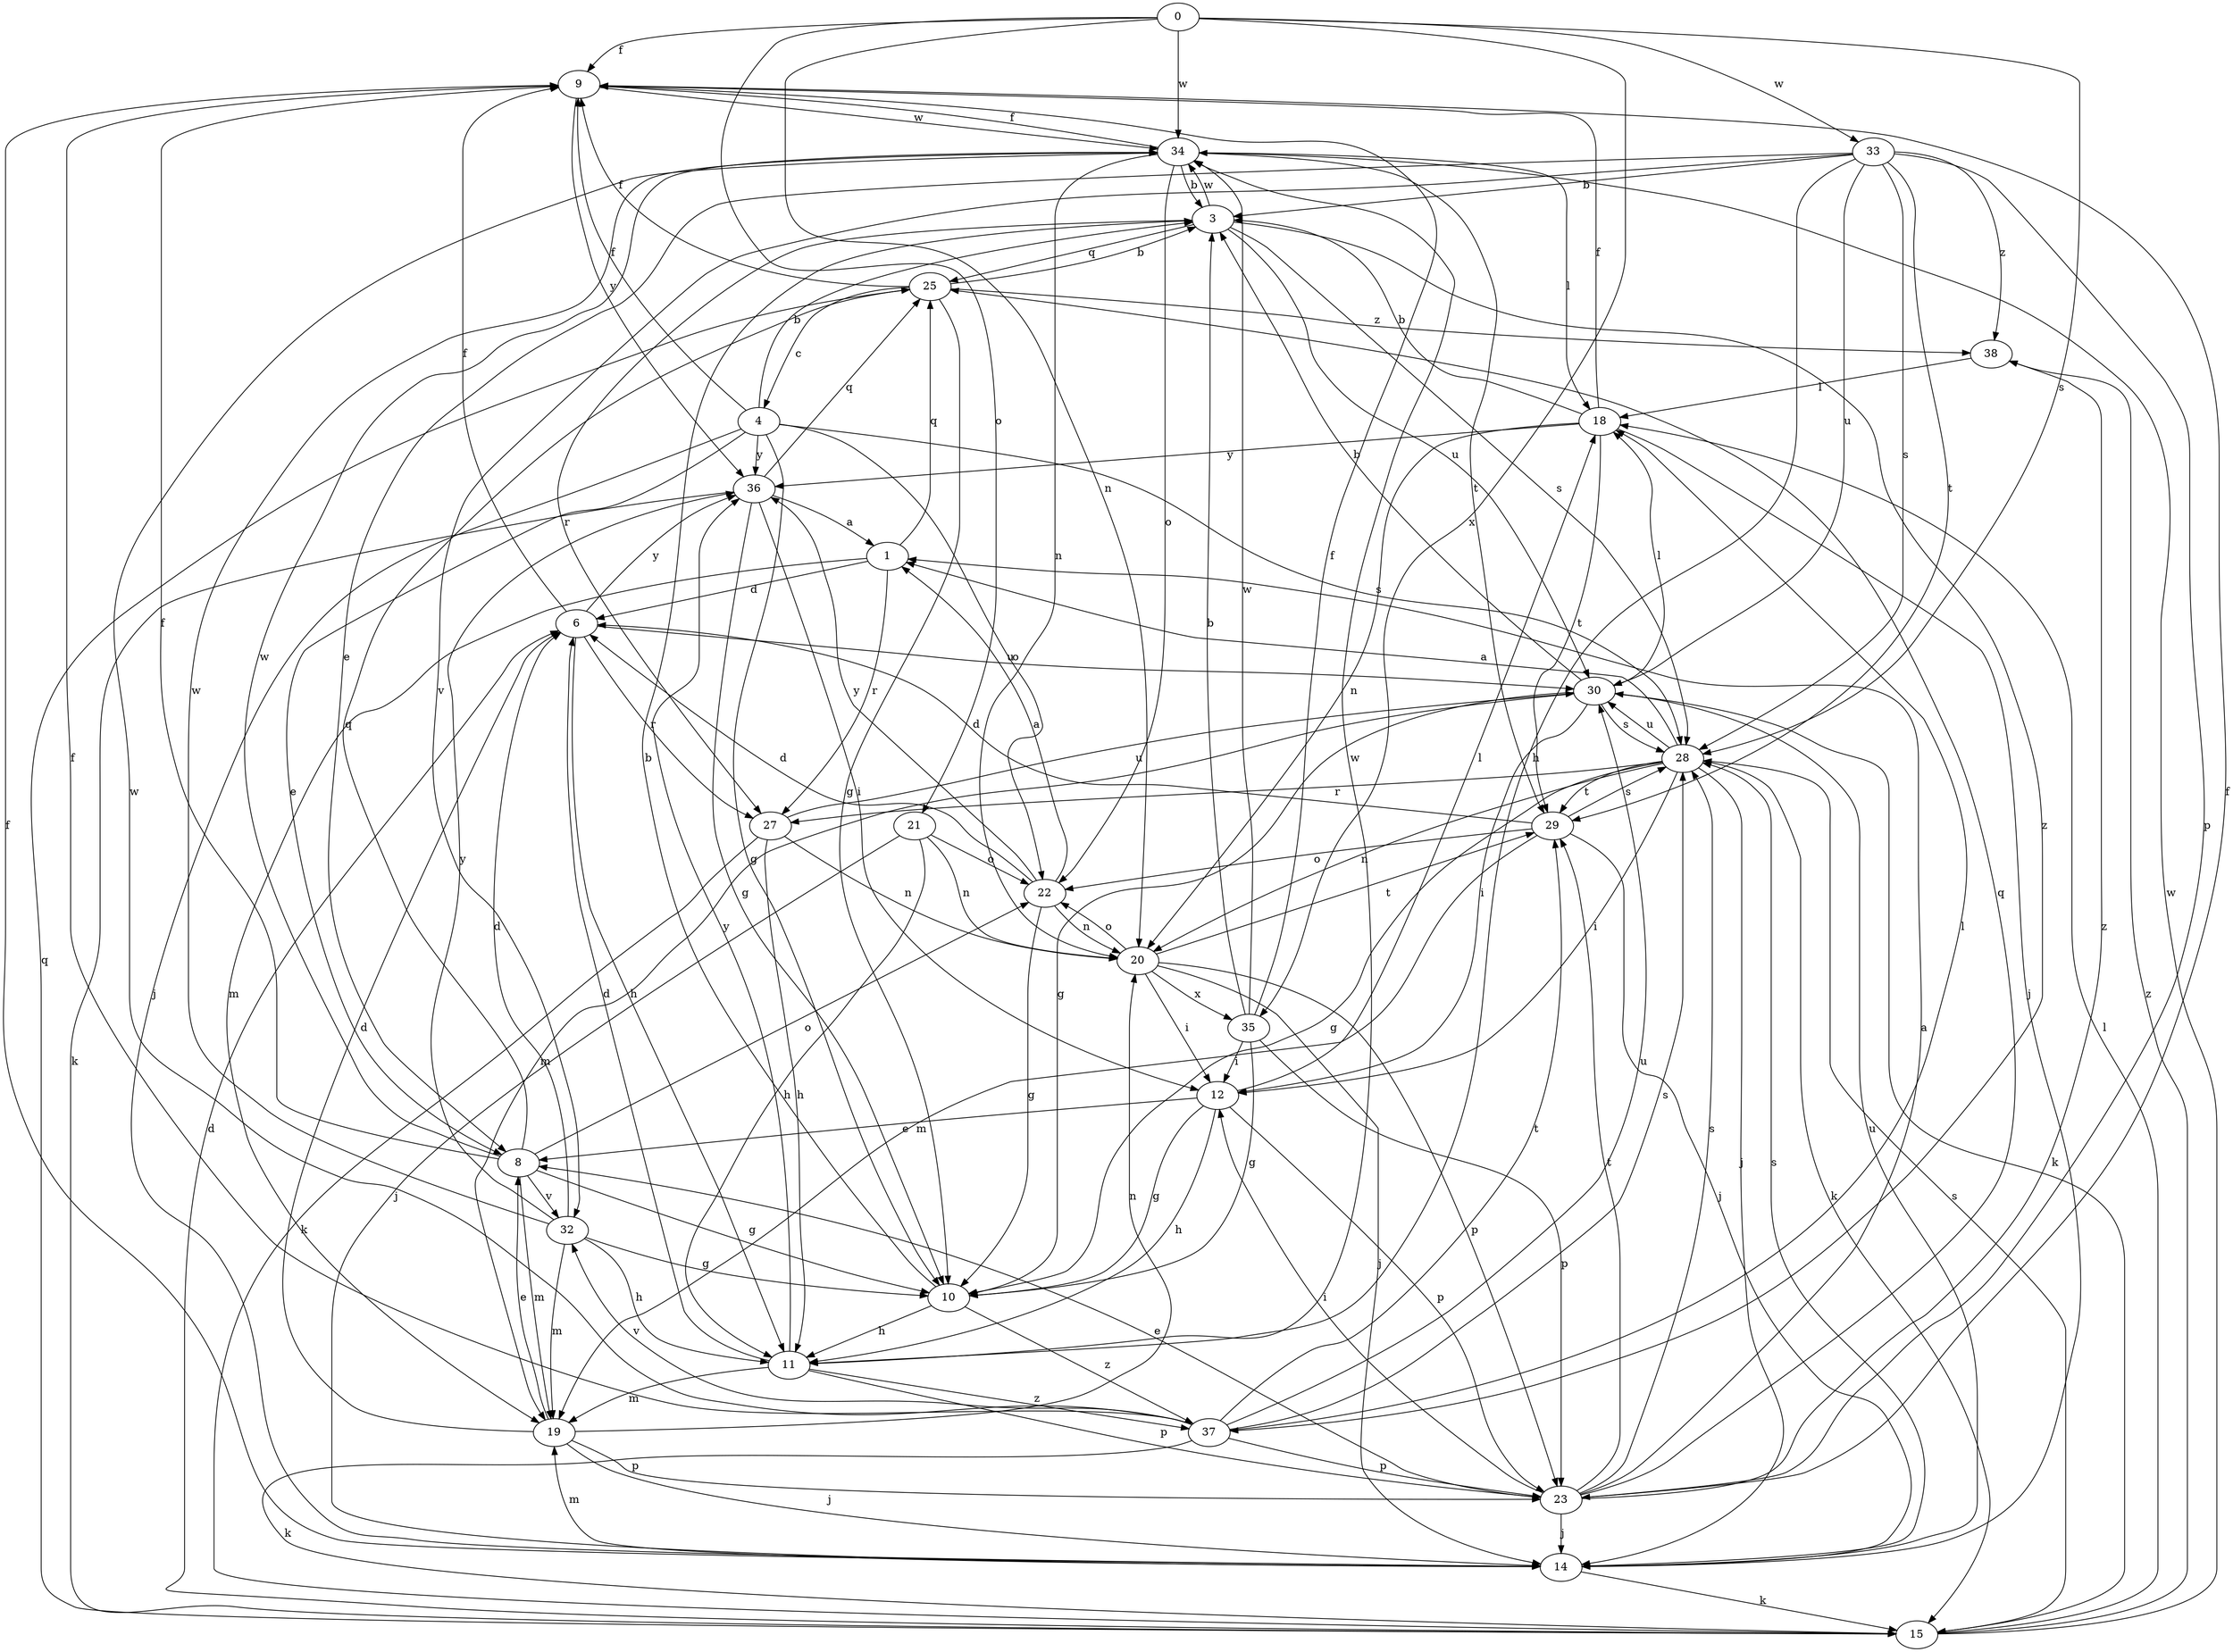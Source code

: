 strict digraph  {
0;
1;
3;
4;
6;
8;
9;
10;
11;
12;
14;
15;
18;
19;
20;
21;
22;
23;
25;
27;
28;
29;
30;
32;
33;
34;
35;
36;
37;
38;
0 -> 9  [label=f];
0 -> 20  [label=n];
0 -> 21  [label=o];
0 -> 28  [label=s];
0 -> 33  [label=w];
0 -> 34  [label=w];
0 -> 35  [label=x];
1 -> 6  [label=d];
1 -> 19  [label=m];
1 -> 25  [label=q];
1 -> 27  [label=r];
3 -> 25  [label=q];
3 -> 27  [label=r];
3 -> 28  [label=s];
3 -> 30  [label=u];
3 -> 34  [label=w];
3 -> 37  [label=z];
4 -> 3  [label=b];
4 -> 8  [label=e];
4 -> 9  [label=f];
4 -> 10  [label=g];
4 -> 14  [label=j];
4 -> 22  [label=o];
4 -> 28  [label=s];
4 -> 36  [label=y];
6 -> 9  [label=f];
6 -> 11  [label=h];
6 -> 27  [label=r];
6 -> 30  [label=u];
6 -> 36  [label=y];
8 -> 9  [label=f];
8 -> 10  [label=g];
8 -> 19  [label=m];
8 -> 22  [label=o];
8 -> 25  [label=q];
8 -> 32  [label=v];
8 -> 34  [label=w];
9 -> 34  [label=w];
9 -> 36  [label=y];
10 -> 3  [label=b];
10 -> 11  [label=h];
10 -> 37  [label=z];
11 -> 6  [label=d];
11 -> 19  [label=m];
11 -> 23  [label=p];
11 -> 34  [label=w];
11 -> 36  [label=y];
11 -> 37  [label=z];
12 -> 8  [label=e];
12 -> 10  [label=g];
12 -> 11  [label=h];
12 -> 18  [label=l];
12 -> 23  [label=p];
14 -> 9  [label=f];
14 -> 15  [label=k];
14 -> 19  [label=m];
14 -> 28  [label=s];
14 -> 30  [label=u];
15 -> 6  [label=d];
15 -> 18  [label=l];
15 -> 25  [label=q];
15 -> 28  [label=s];
15 -> 34  [label=w];
15 -> 38  [label=z];
18 -> 3  [label=b];
18 -> 9  [label=f];
18 -> 14  [label=j];
18 -> 20  [label=n];
18 -> 29  [label=t];
18 -> 36  [label=y];
19 -> 6  [label=d];
19 -> 8  [label=e];
19 -> 14  [label=j];
19 -> 20  [label=n];
19 -> 23  [label=p];
20 -> 12  [label=i];
20 -> 14  [label=j];
20 -> 22  [label=o];
20 -> 23  [label=p];
20 -> 29  [label=t];
20 -> 35  [label=x];
21 -> 11  [label=h];
21 -> 14  [label=j];
21 -> 20  [label=n];
21 -> 22  [label=o];
22 -> 1  [label=a];
22 -> 6  [label=d];
22 -> 10  [label=g];
22 -> 20  [label=n];
22 -> 36  [label=y];
23 -> 1  [label=a];
23 -> 8  [label=e];
23 -> 9  [label=f];
23 -> 12  [label=i];
23 -> 14  [label=j];
23 -> 25  [label=q];
23 -> 28  [label=s];
23 -> 29  [label=t];
23 -> 38  [label=z];
25 -> 3  [label=b];
25 -> 4  [label=c];
25 -> 9  [label=f];
25 -> 10  [label=g];
25 -> 38  [label=z];
27 -> 11  [label=h];
27 -> 15  [label=k];
27 -> 20  [label=n];
27 -> 30  [label=u];
28 -> 1  [label=a];
28 -> 10  [label=g];
28 -> 12  [label=i];
28 -> 14  [label=j];
28 -> 15  [label=k];
28 -> 20  [label=n];
28 -> 27  [label=r];
28 -> 29  [label=t];
28 -> 30  [label=u];
29 -> 6  [label=d];
29 -> 14  [label=j];
29 -> 19  [label=m];
29 -> 22  [label=o];
29 -> 28  [label=s];
30 -> 3  [label=b];
30 -> 10  [label=g];
30 -> 12  [label=i];
30 -> 15  [label=k];
30 -> 18  [label=l];
30 -> 19  [label=m];
30 -> 28  [label=s];
32 -> 6  [label=d];
32 -> 10  [label=g];
32 -> 11  [label=h];
32 -> 19  [label=m];
32 -> 34  [label=w];
32 -> 36  [label=y];
33 -> 3  [label=b];
33 -> 8  [label=e];
33 -> 11  [label=h];
33 -> 23  [label=p];
33 -> 28  [label=s];
33 -> 29  [label=t];
33 -> 30  [label=u];
33 -> 32  [label=v];
33 -> 38  [label=z];
34 -> 3  [label=b];
34 -> 9  [label=f];
34 -> 18  [label=l];
34 -> 20  [label=n];
34 -> 22  [label=o];
34 -> 29  [label=t];
35 -> 3  [label=b];
35 -> 9  [label=f];
35 -> 10  [label=g];
35 -> 12  [label=i];
35 -> 23  [label=p];
35 -> 34  [label=w];
36 -> 1  [label=a];
36 -> 10  [label=g];
36 -> 12  [label=i];
36 -> 15  [label=k];
36 -> 25  [label=q];
37 -> 9  [label=f];
37 -> 15  [label=k];
37 -> 18  [label=l];
37 -> 23  [label=p];
37 -> 28  [label=s];
37 -> 29  [label=t];
37 -> 30  [label=u];
37 -> 32  [label=v];
37 -> 34  [label=w];
38 -> 18  [label=l];
}
